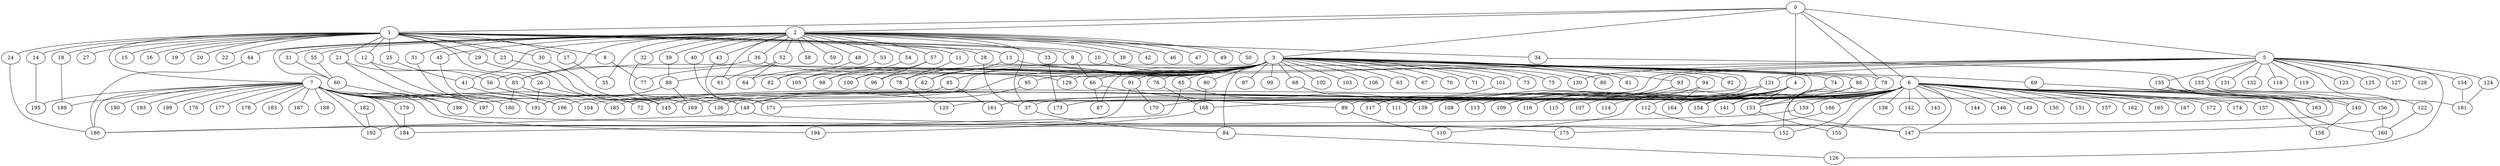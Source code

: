 
graph graphname {
    0 -- 1
0 -- 2
0 -- 3
0 -- 4
0 -- 5
0 -- 6
0 -- 79
1 -- 7
1 -- 8
1 -- 9
1 -- 10
1 -- 11
1 -- 12
1 -- 13
1 -- 14
1 -- 15
1 -- 16
1 -- 17
1 -- 18
1 -- 19
1 -- 20
1 -- 21
1 -- 22
1 -- 23
1 -- 24
1 -- 25
1 -- 26
1 -- 27
1 -- 28
1 -- 29
1 -- 30
2 -- 31
2 -- 32
2 -- 33
2 -- 34
2 -- 35
2 -- 36
2 -- 37
2 -- 38
2 -- 39
2 -- 40
2 -- 41
2 -- 42
2 -- 43
2 -- 44
2 -- 45
2 -- 46
2 -- 47
2 -- 48
2 -- 49
2 -- 50
2 -- 51
2 -- 52
2 -- 53
2 -- 54
2 -- 55
2 -- 56
2 -- 57
2 -- 58
2 -- 59
2 -- 60
2 -- 61
3 -- 62
3 -- 63
3 -- 64
3 -- 65
3 -- 66
3 -- 67
3 -- 68
3 -- 69
3 -- 70
3 -- 71
3 -- 72
3 -- 73
3 -- 74
3 -- 75
3 -- 76
3 -- 77
3 -- 78
3 -- 79
3 -- 80
3 -- 81
3 -- 82
3 -- 83
3 -- 84
3 -- 85
3 -- 86
3 -- 87
3 -- 88
3 -- 89
3 -- 90
3 -- 91
3 -- 92
3 -- 93
3 -- 94
3 -- 95
3 -- 96
3 -- 97
3 -- 98
3 -- 99
3 -- 100
3 -- 101
3 -- 102
3 -- 103
3 -- 104
3 -- 105
3 -- 106
4 -- 107
4 -- 108
4 -- 109
4 -- 110
4 -- 111
4 -- 112
4 -- 113
4 -- 114
4 -- 115
4 -- 116
4 -- 153
4 -- 141
5 -- 128
5 -- 130
5 -- 131
5 -- 132
5 -- 133
5 -- 134
5 -- 129
5 -- 135
5 -- 117
5 -- 118
5 -- 119
5 -- 120
5 -- 121
5 -- 122
5 -- 123
5 -- 124
5 -- 125
5 -- 126
5 -- 127
6 -- 136
6 -- 137
6 -- 138
6 -- 139
6 -- 140
6 -- 141
6 -- 142
6 -- 143
6 -- 144
6 -- 145
6 -- 146
6 -- 147
6 -- 148
6 -- 149
6 -- 150
6 -- 151
6 -- 152
6 -- 153
6 -- 154
6 -- 155
6 -- 156
6 -- 157
6 -- 158
6 -- 159
6 -- 160
6 -- 161
6 -- 162
6 -- 163
6 -- 164
6 -- 165
6 -- 166
6 -- 167
6 -- 168
6 -- 169
6 -- 170
6 -- 171
6 -- 172
6 -- 173
6 -- 174
6 -- 37
7 -- 175
7 -- 176
7 -- 177
7 -- 178
7 -- 179
7 -- 180
7 -- 181
7 -- 182
7 -- 183
7 -- 184
7 -- 185
7 -- 186
7 -- 187
7 -- 188
7 -- 189
7 -- 190
7 -- 191
7 -- 192
7 -- 193
7 -- 194
7 -- 195
7 -- 196
7 -- 197
7 -- 198
7 -- 199
8 -- 77
9 -- 66
10 -- 130
11 -- 78
12 -- 83
12 -- 191
13 -- 153
13 -- 62
14 -- 195
17 -- 35
18 -- 189
21 -- 56
21 -- 197
23 -- 148
24 -- 186
25 -- 41
26 -- 169
26 -- 191
28 -- 37
29 -- 136
30 -- 148
31 -- 60
32 -- 145
33 -- 173
34 -- 156
36 -- 129
36 -- 83
37 -- 84
39 -- 88
40 -- 171
41 -- 104
43 -- 171
44 -- 186
45 -- 196
48 -- 82
51 -- 191
52 -- 64
52 -- 61
53 -- 105
54 -- 98
55 -- 60
56 -- 72
56 -- 145
57 -- 96
57 -- 100
60 -- 198
65 -- 139
65 -- 184
66 -- 87
66 -- 89
68 -- 111
69 -- 163
74 -- 153
76 -- 168
78 -- 120
79 -- 152
83 -- 180
83 -- 145
84 -- 126
85 -- 161
85 -- 196
86 -- 147
86 -- 164
88 -- 169
88 -- 191
89 -- 110
90 -- 168
91 -- 170
91 -- 192
93 -- 113
93 -- 108
94 -- 116
94 -- 164
94 -- 109
95 -- 148
101 -- 117
112 -- 147
121 -- 154
121 -- 185
122 -- 160
124 -- 181
133 -- 147
133 -- 140
134 -- 181
135 -- 163
135 -- 192
140 -- 158
148 -- 152
148 -- 186
153 -- 155
156 -- 160
159 -- 186
166 -- 175
168 -- 194
179 -- 184
182 -- 192

}
